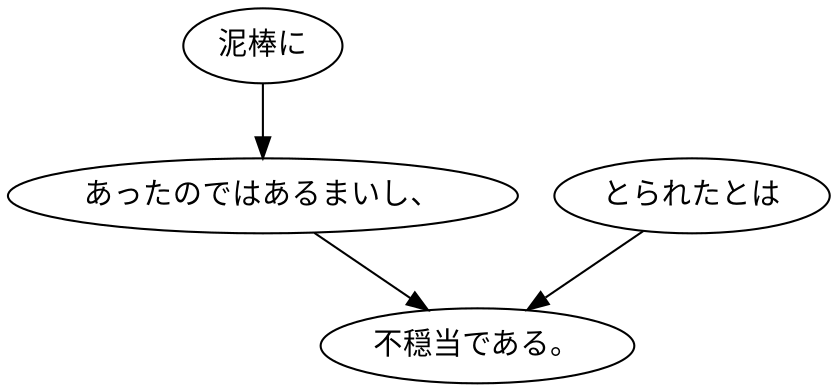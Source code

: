 digraph graph5765 {
	node0 [label="泥棒に"];
	node1 [label="あったのではあるまいし、"];
	node2 [label="とられたとは"];
	node3 [label="不穏当である。"];
	node0 -> node1;
	node1 -> node3;
	node2 -> node3;
}
